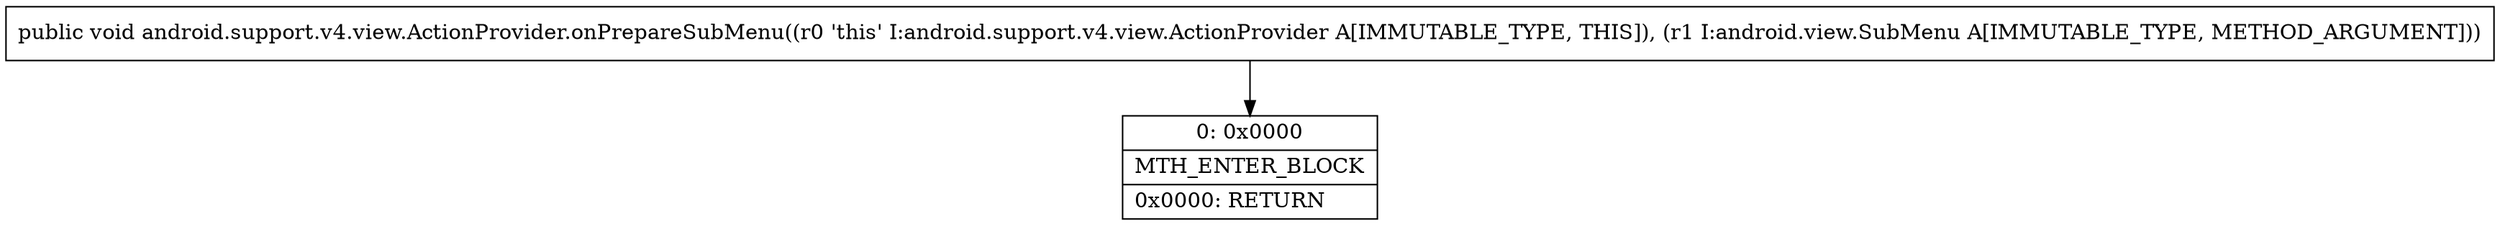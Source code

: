 digraph "CFG forandroid.support.v4.view.ActionProvider.onPrepareSubMenu(Landroid\/view\/SubMenu;)V" {
Node_0 [shape=record,label="{0\:\ 0x0000|MTH_ENTER_BLOCK\l|0x0000: RETURN   \l}"];
MethodNode[shape=record,label="{public void android.support.v4.view.ActionProvider.onPrepareSubMenu((r0 'this' I:android.support.v4.view.ActionProvider A[IMMUTABLE_TYPE, THIS]), (r1 I:android.view.SubMenu A[IMMUTABLE_TYPE, METHOD_ARGUMENT])) }"];
MethodNode -> Node_0;
}

